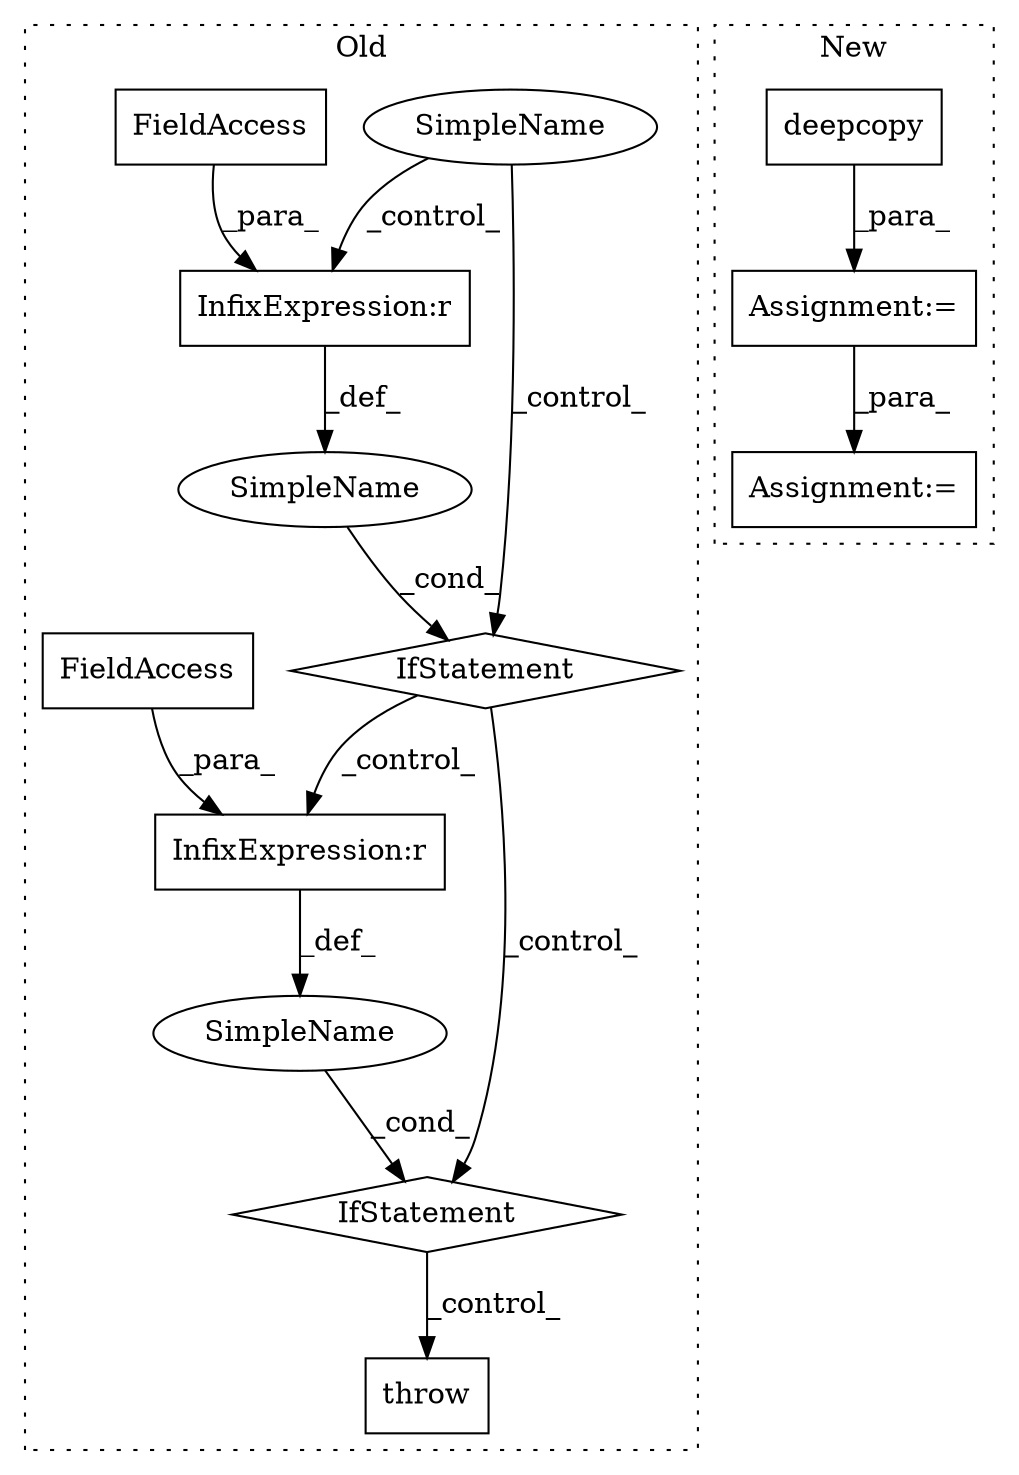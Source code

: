 digraph G {
subgraph cluster0 {
1 [label="throw" a="53" s="13506" l="6" shape="box"];
4 [label="IfStatement" a="25" s="13282,13341" l="4,2" shape="diamond"];
5 [label="SimpleName" a="42" s="" l="" shape="ellipse"];
7 [label="InfixExpression:r" a="27" s="13295" l="4" shape="box"];
8 [label="IfStatement" a="25" s="13393,13450" l="4,2" shape="diamond"];
9 [label="SimpleName" a="42" s="" l="" shape="ellipse"];
10 [label="SimpleName" a="42" s="" l="" shape="ellipse"];
11 [label="InfixExpression:r" a="27" s="13406" l="4" shape="box"];
12 [label="FieldAccess" a="22" s="13299" l="42" shape="box"];
13 [label="FieldAccess" a="22" s="13410" l="40" shape="box"];
label = "Old";
style="dotted";
}
subgraph cluster1 {
2 [label="deepcopy" a="32" s="10993,11019" l="9,1" shape="box"];
3 [label="Assignment:=" a="7" s="10987" l="1" shape="box"];
6 [label="Assignment:=" a="7" s="11026,11151" l="66,2" shape="box"];
label = "New";
style="dotted";
}
2 -> 3 [label="_para_"];
3 -> 6 [label="_para_"];
4 -> 11 [label="_control_"];
4 -> 8 [label="_control_"];
5 -> 4 [label="_cond_"];
7 -> 5 [label="_def_"];
8 -> 1 [label="_control_"];
9 -> 4 [label="_control_"];
9 -> 7 [label="_control_"];
10 -> 8 [label="_cond_"];
11 -> 10 [label="_def_"];
12 -> 7 [label="_para_"];
13 -> 11 [label="_para_"];
}